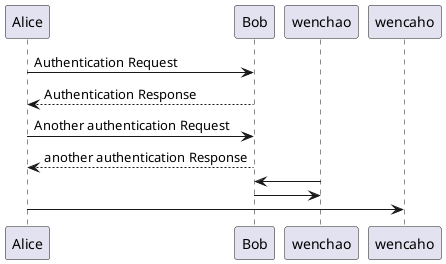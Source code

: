 @startuml
Alice -> Bob: Authentication Request
Bob --> Alice: Authentication Response

Alice -> Bob: Another authentication Request
Alice <-- Bob: another authentication Response

wenchao -> Bob

Bob -> wenchao

Alice -> wencaho
@enduml